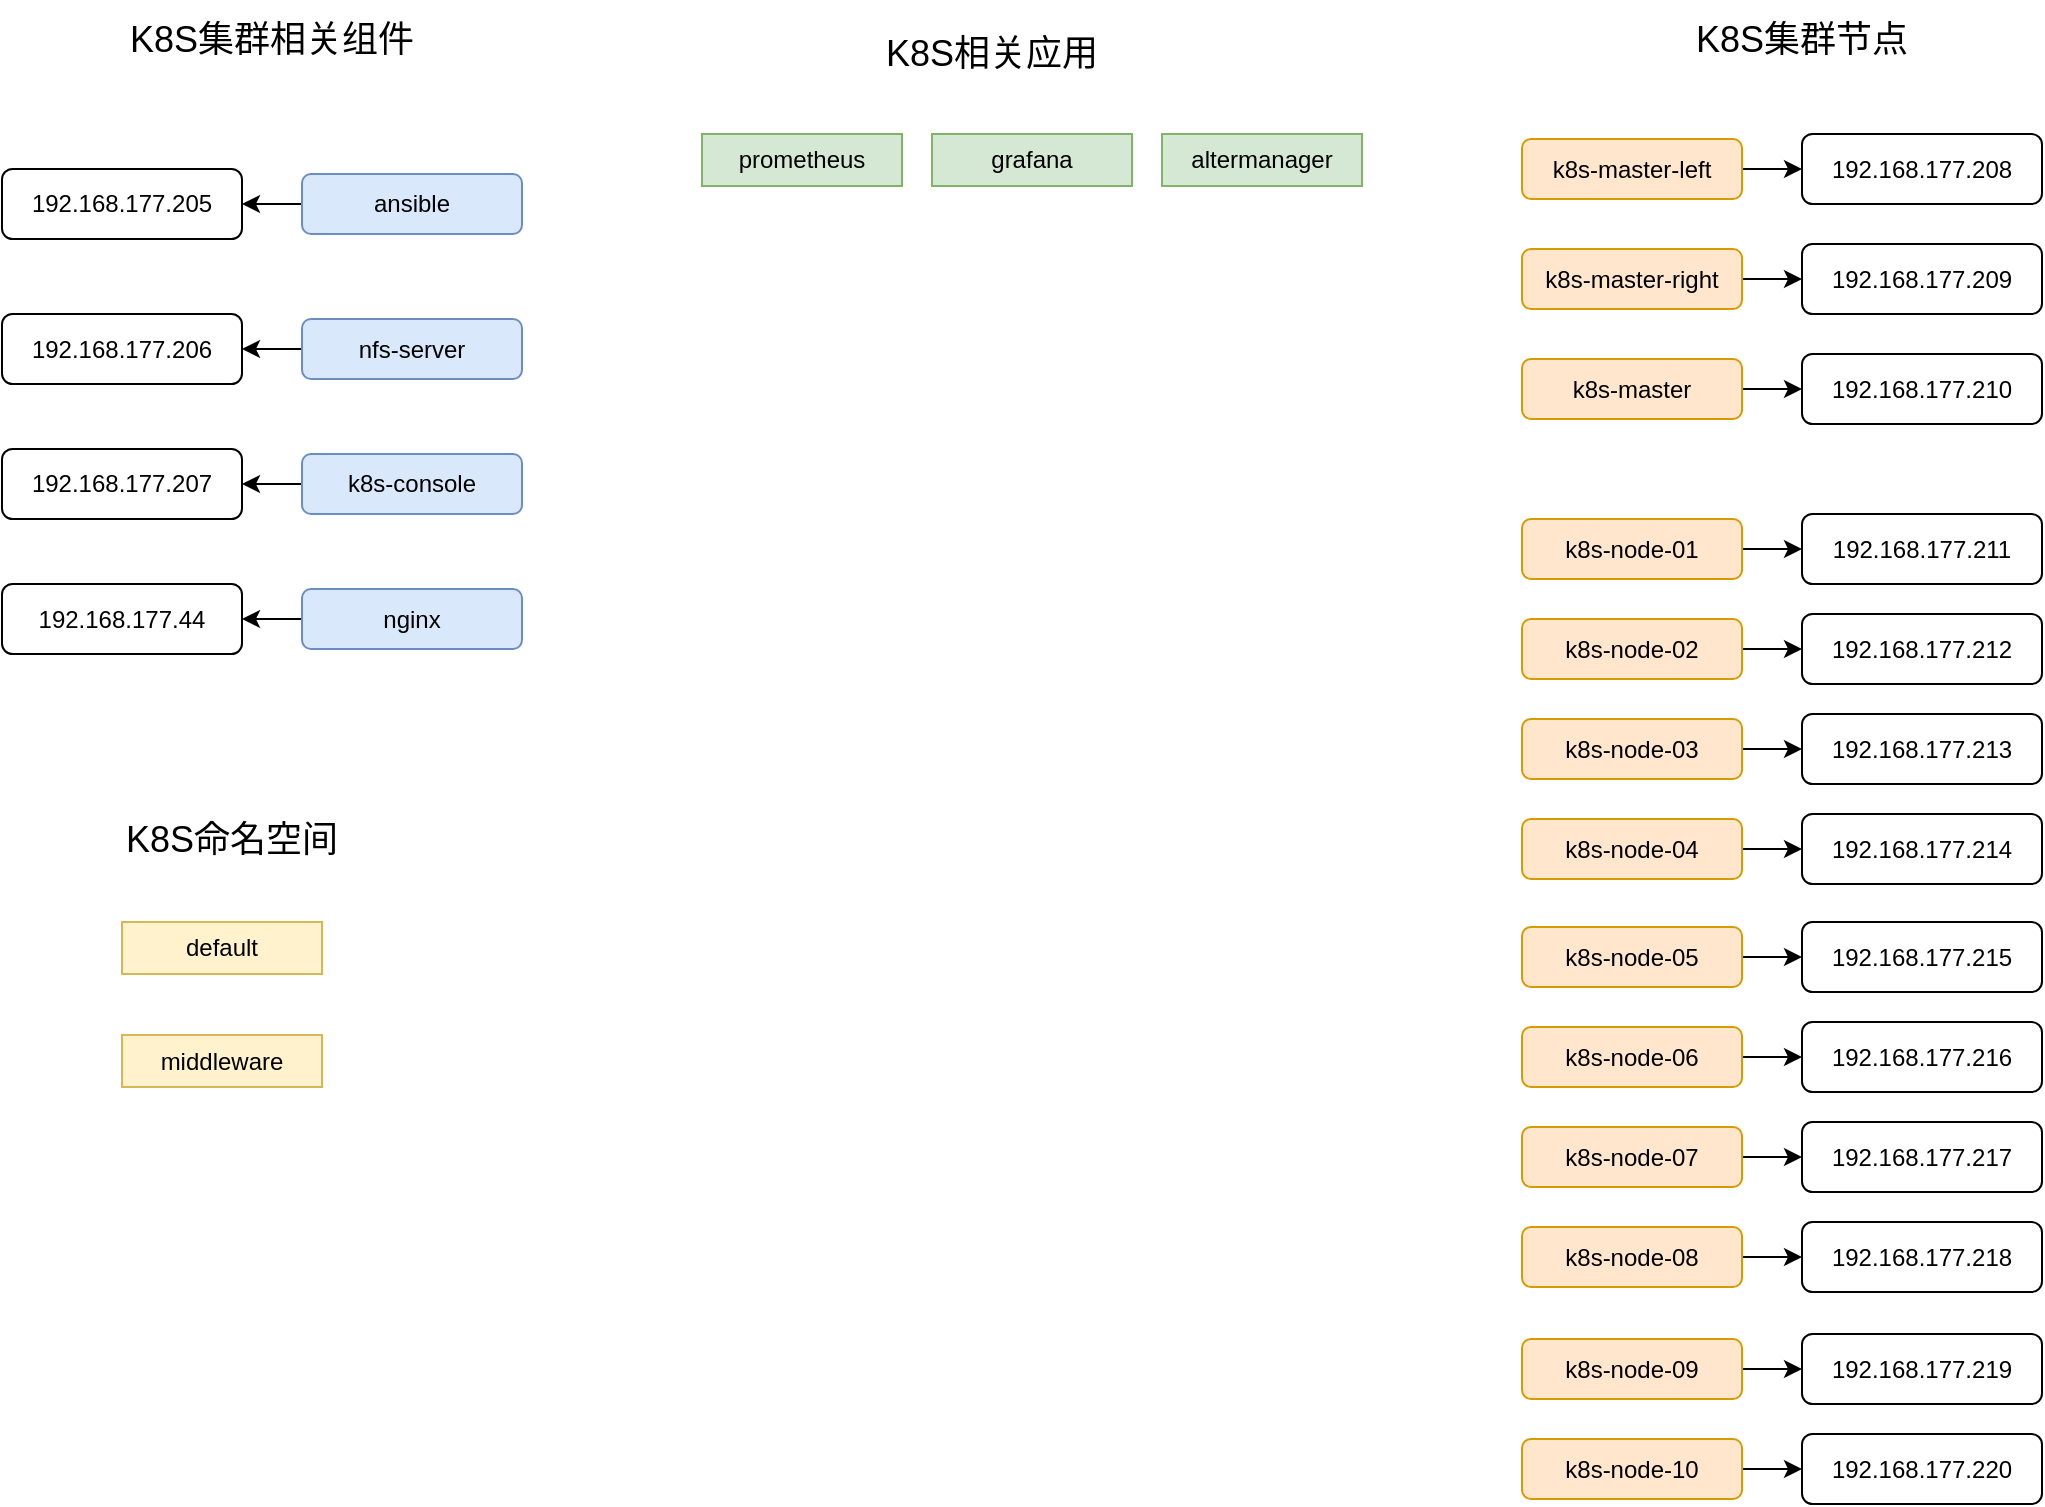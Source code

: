 <mxfile version="15.4.0" type="github">
  <diagram id="Ugncc8Sic4x95gNGHgsQ" name="Page-1">
    <mxGraphModel dx="1422" dy="794" grid="1" gridSize="10" guides="1" tooltips="1" connect="1" arrows="1" fold="1" page="1" pageScale="1" pageWidth="1169" pageHeight="827" math="0" shadow="0">
      <root>
        <mxCell id="0" />
        <mxCell id="1" parent="0" />
        <mxCell id="3A6PvHI4QzS-B_NsJ7uJ-6" value="" style="edgeStyle=orthogonalEdgeStyle;rounded=0;orthogonalLoop=1;jettySize=auto;html=1;" edge="1" parent="1" source="3A6PvHI4QzS-B_NsJ7uJ-4" target="3A6PvHI4QzS-B_NsJ7uJ-5">
          <mxGeometry relative="1" as="geometry" />
        </mxCell>
        <mxCell id="3A6PvHI4QzS-B_NsJ7uJ-4" value="k8s-master-right" style="rounded=1;whiteSpace=wrap;html=1;fillColor=#ffe6cc;strokeColor=#d79b00;" vertex="1" parent="1">
          <mxGeometry x="780" y="147.5" width="110" height="30" as="geometry" />
        </mxCell>
        <mxCell id="3A6PvHI4QzS-B_NsJ7uJ-5" value="192.168.177.209" style="rounded=1;whiteSpace=wrap;html=1;" vertex="1" parent="1">
          <mxGeometry x="920" y="145" width="120" height="35" as="geometry" />
        </mxCell>
        <mxCell id="3A6PvHI4QzS-B_NsJ7uJ-12" value="" style="edgeStyle=orthogonalEdgeStyle;rounded=0;orthogonalLoop=1;jettySize=auto;html=1;" edge="1" source="3A6PvHI4QzS-B_NsJ7uJ-14" target="3A6PvHI4QzS-B_NsJ7uJ-13" parent="1">
          <mxGeometry relative="1" as="geometry" />
        </mxCell>
        <mxCell id="3A6PvHI4QzS-B_NsJ7uJ-13" value="192.168.177.208" style="rounded=1;whiteSpace=wrap;html=1;" vertex="1" parent="1">
          <mxGeometry x="920" y="90" width="120" height="35" as="geometry" />
        </mxCell>
        <mxCell id="3A6PvHI4QzS-B_NsJ7uJ-14" value="k8s-master-left" style="rounded=1;whiteSpace=wrap;html=1;fillColor=#ffe6cc;strokeColor=#d79b00;" vertex="1" parent="1">
          <mxGeometry x="780" y="92.5" width="110" height="30" as="geometry" />
        </mxCell>
        <mxCell id="3A6PvHI4QzS-B_NsJ7uJ-15" value="" style="edgeStyle=orthogonalEdgeStyle;rounded=0;orthogonalLoop=1;jettySize=auto;html=1;" edge="1" parent="1" source="3A6PvHI4QzS-B_NsJ7uJ-17" target="3A6PvHI4QzS-B_NsJ7uJ-16">
          <mxGeometry relative="1" as="geometry" />
        </mxCell>
        <mxCell id="3A6PvHI4QzS-B_NsJ7uJ-16" value="192.168.177.211" style="rounded=1;whiteSpace=wrap;html=1;" vertex="1" parent="1">
          <mxGeometry x="920" y="280" width="120" height="35" as="geometry" />
        </mxCell>
        <mxCell id="3A6PvHI4QzS-B_NsJ7uJ-17" value="k8s-node-01" style="rounded=1;whiteSpace=wrap;html=1;fillColor=#ffe6cc;strokeColor=#d79b00;" vertex="1" parent="1">
          <mxGeometry x="780" y="282.5" width="110" height="30" as="geometry" />
        </mxCell>
        <mxCell id="3A6PvHI4QzS-B_NsJ7uJ-18" value="" style="edgeStyle=orthogonalEdgeStyle;rounded=0;orthogonalLoop=1;jettySize=auto;html=1;" edge="1" source="3A6PvHI4QzS-B_NsJ7uJ-20" target="3A6PvHI4QzS-B_NsJ7uJ-19" parent="1">
          <mxGeometry relative="1" as="geometry" />
        </mxCell>
        <mxCell id="3A6PvHI4QzS-B_NsJ7uJ-19" value="192.168.177.212" style="rounded=1;whiteSpace=wrap;html=1;" vertex="1" parent="1">
          <mxGeometry x="920" y="330" width="120" height="35" as="geometry" />
        </mxCell>
        <mxCell id="3A6PvHI4QzS-B_NsJ7uJ-20" value="k8s-node-02" style="rounded=1;whiteSpace=wrap;html=1;fillColor=#ffe6cc;strokeColor=#d79b00;" vertex="1" parent="1">
          <mxGeometry x="780" y="332.5" width="110" height="30" as="geometry" />
        </mxCell>
        <mxCell id="3A6PvHI4QzS-B_NsJ7uJ-21" value="" style="edgeStyle=orthogonalEdgeStyle;rounded=0;orthogonalLoop=1;jettySize=auto;html=1;" edge="1" source="3A6PvHI4QzS-B_NsJ7uJ-23" target="3A6PvHI4QzS-B_NsJ7uJ-22" parent="1">
          <mxGeometry relative="1" as="geometry" />
        </mxCell>
        <mxCell id="3A6PvHI4QzS-B_NsJ7uJ-22" value="192.168.177.213" style="rounded=1;whiteSpace=wrap;html=1;" vertex="1" parent="1">
          <mxGeometry x="920" y="380" width="120" height="35" as="geometry" />
        </mxCell>
        <mxCell id="3A6PvHI4QzS-B_NsJ7uJ-23" value="k8s-node-03" style="rounded=1;whiteSpace=wrap;html=1;fillColor=#ffe6cc;strokeColor=#d79b00;" vertex="1" parent="1">
          <mxGeometry x="780" y="382.5" width="110" height="30" as="geometry" />
        </mxCell>
        <mxCell id="3A6PvHI4QzS-B_NsJ7uJ-24" value="" style="edgeStyle=orthogonalEdgeStyle;rounded=0;orthogonalLoop=1;jettySize=auto;html=1;" edge="1" source="3A6PvHI4QzS-B_NsJ7uJ-26" target="3A6PvHI4QzS-B_NsJ7uJ-25" parent="1">
          <mxGeometry relative="1" as="geometry" />
        </mxCell>
        <mxCell id="3A6PvHI4QzS-B_NsJ7uJ-25" value="192.168.177.214" style="rounded=1;whiteSpace=wrap;html=1;" vertex="1" parent="1">
          <mxGeometry x="920" y="430" width="120" height="35" as="geometry" />
        </mxCell>
        <mxCell id="3A6PvHI4QzS-B_NsJ7uJ-26" value="k8s-node-04" style="rounded=1;whiteSpace=wrap;html=1;fillColor=#ffe6cc;strokeColor=#d79b00;" vertex="1" parent="1">
          <mxGeometry x="780" y="432.5" width="110" height="30" as="geometry" />
        </mxCell>
        <mxCell id="3A6PvHI4QzS-B_NsJ7uJ-27" value="" style="edgeStyle=orthogonalEdgeStyle;rounded=0;orthogonalLoop=1;jettySize=auto;html=1;" edge="1" source="3A6PvHI4QzS-B_NsJ7uJ-29" target="3A6PvHI4QzS-B_NsJ7uJ-28" parent="1">
          <mxGeometry relative="1" as="geometry" />
        </mxCell>
        <mxCell id="3A6PvHI4QzS-B_NsJ7uJ-28" value="192.168.177.215" style="rounded=1;whiteSpace=wrap;html=1;" vertex="1" parent="1">
          <mxGeometry x="920" y="484" width="120" height="35" as="geometry" />
        </mxCell>
        <mxCell id="3A6PvHI4QzS-B_NsJ7uJ-29" value="k8s-node-05" style="rounded=1;whiteSpace=wrap;html=1;fillColor=#ffe6cc;strokeColor=#d79b00;" vertex="1" parent="1">
          <mxGeometry x="780" y="486.5" width="110" height="30" as="geometry" />
        </mxCell>
        <mxCell id="3A6PvHI4QzS-B_NsJ7uJ-30" value="" style="edgeStyle=orthogonalEdgeStyle;rounded=0;orthogonalLoop=1;jettySize=auto;html=1;" edge="1" source="3A6PvHI4QzS-B_NsJ7uJ-32" target="3A6PvHI4QzS-B_NsJ7uJ-31" parent="1">
          <mxGeometry relative="1" as="geometry" />
        </mxCell>
        <mxCell id="3A6PvHI4QzS-B_NsJ7uJ-31" value="192.168.177.216" style="rounded=1;whiteSpace=wrap;html=1;" vertex="1" parent="1">
          <mxGeometry x="920" y="534" width="120" height="35" as="geometry" />
        </mxCell>
        <mxCell id="3A6PvHI4QzS-B_NsJ7uJ-32" value="k8s-node-06" style="rounded=1;whiteSpace=wrap;html=1;fillColor=#ffe6cc;strokeColor=#d79b00;" vertex="1" parent="1">
          <mxGeometry x="780" y="536.5" width="110" height="30" as="geometry" />
        </mxCell>
        <mxCell id="3A6PvHI4QzS-B_NsJ7uJ-33" value="" style="edgeStyle=orthogonalEdgeStyle;rounded=0;orthogonalLoop=1;jettySize=auto;html=1;" edge="1" source="3A6PvHI4QzS-B_NsJ7uJ-35" target="3A6PvHI4QzS-B_NsJ7uJ-34" parent="1">
          <mxGeometry relative="1" as="geometry" />
        </mxCell>
        <mxCell id="3A6PvHI4QzS-B_NsJ7uJ-34" value="192.168.177.217" style="rounded=1;whiteSpace=wrap;html=1;" vertex="1" parent="1">
          <mxGeometry x="920" y="584" width="120" height="35" as="geometry" />
        </mxCell>
        <mxCell id="3A6PvHI4QzS-B_NsJ7uJ-35" value="k8s-node-07" style="rounded=1;whiteSpace=wrap;html=1;fillColor=#ffe6cc;strokeColor=#d79b00;" vertex="1" parent="1">
          <mxGeometry x="780" y="586.5" width="110" height="30" as="geometry" />
        </mxCell>
        <mxCell id="3A6PvHI4QzS-B_NsJ7uJ-36" value="" style="edgeStyle=orthogonalEdgeStyle;rounded=0;orthogonalLoop=1;jettySize=auto;html=1;" edge="1" source="3A6PvHI4QzS-B_NsJ7uJ-38" target="3A6PvHI4QzS-B_NsJ7uJ-37" parent="1">
          <mxGeometry relative="1" as="geometry" />
        </mxCell>
        <mxCell id="3A6PvHI4QzS-B_NsJ7uJ-37" value="192.168.177.218" style="rounded=1;whiteSpace=wrap;html=1;" vertex="1" parent="1">
          <mxGeometry x="920" y="634" width="120" height="35" as="geometry" />
        </mxCell>
        <mxCell id="3A6PvHI4QzS-B_NsJ7uJ-38" value="k8s-node-08" style="rounded=1;whiteSpace=wrap;html=1;fillColor=#ffe6cc;strokeColor=#d79b00;" vertex="1" parent="1">
          <mxGeometry x="780" y="636.5" width="110" height="30" as="geometry" />
        </mxCell>
        <mxCell id="3A6PvHI4QzS-B_NsJ7uJ-39" value="" style="edgeStyle=orthogonalEdgeStyle;rounded=0;orthogonalLoop=1;jettySize=auto;html=1;" edge="1" source="3A6PvHI4QzS-B_NsJ7uJ-41" target="3A6PvHI4QzS-B_NsJ7uJ-40" parent="1">
          <mxGeometry relative="1" as="geometry" />
        </mxCell>
        <mxCell id="3A6PvHI4QzS-B_NsJ7uJ-40" value="192.168.177.219" style="rounded=1;whiteSpace=wrap;html=1;" vertex="1" parent="1">
          <mxGeometry x="920" y="690" width="120" height="35" as="geometry" />
        </mxCell>
        <mxCell id="3A6PvHI4QzS-B_NsJ7uJ-41" value="k8s-node-09" style="rounded=1;whiteSpace=wrap;html=1;fillColor=#ffe6cc;strokeColor=#d79b00;" vertex="1" parent="1">
          <mxGeometry x="780" y="692.5" width="110" height="30" as="geometry" />
        </mxCell>
        <mxCell id="3A6PvHI4QzS-B_NsJ7uJ-42" value="" style="edgeStyle=orthogonalEdgeStyle;rounded=0;orthogonalLoop=1;jettySize=auto;html=1;" edge="1" source="3A6PvHI4QzS-B_NsJ7uJ-44" target="3A6PvHI4QzS-B_NsJ7uJ-43" parent="1">
          <mxGeometry relative="1" as="geometry" />
        </mxCell>
        <mxCell id="3A6PvHI4QzS-B_NsJ7uJ-43" value="192.168.177.220" style="rounded=1;whiteSpace=wrap;html=1;" vertex="1" parent="1">
          <mxGeometry x="920" y="740" width="120" height="35" as="geometry" />
        </mxCell>
        <mxCell id="3A6PvHI4QzS-B_NsJ7uJ-44" value="k8s-node-10" style="rounded=1;whiteSpace=wrap;html=1;fillColor=#ffe6cc;strokeColor=#d79b00;" vertex="1" parent="1">
          <mxGeometry x="780" y="742.5" width="110" height="30" as="geometry" />
        </mxCell>
        <mxCell id="3A6PvHI4QzS-B_NsJ7uJ-46" value="" style="edgeStyle=orthogonalEdgeStyle;rounded=0;orthogonalLoop=1;jettySize=auto;html=1;" edge="1" source="3A6PvHI4QzS-B_NsJ7uJ-47" target="3A6PvHI4QzS-B_NsJ7uJ-48" parent="1">
          <mxGeometry relative="1" as="geometry" />
        </mxCell>
        <mxCell id="3A6PvHI4QzS-B_NsJ7uJ-47" value="k8s-master" style="rounded=1;whiteSpace=wrap;html=1;fillColor=#ffe6cc;strokeColor=#d79b00;" vertex="1" parent="1">
          <mxGeometry x="780" y="202.5" width="110" height="30" as="geometry" />
        </mxCell>
        <mxCell id="3A6PvHI4QzS-B_NsJ7uJ-48" value="192.168.177.210" style="rounded=1;whiteSpace=wrap;html=1;" vertex="1" parent="1">
          <mxGeometry x="920" y="200" width="120" height="35" as="geometry" />
        </mxCell>
        <mxCell id="3A6PvHI4QzS-B_NsJ7uJ-90" value="&lt;font style=&quot;font-size: 18px&quot;&gt;K8S集群节点&lt;/font&gt;" style="text;html=1;strokeColor=none;fillColor=none;align=center;verticalAlign=middle;whiteSpace=wrap;rounded=0;" vertex="1" parent="1">
          <mxGeometry x="850" y="23" width="140" height="40" as="geometry" />
        </mxCell>
        <mxCell id="3A6PvHI4QzS-B_NsJ7uJ-91" value="" style="edgeStyle=orthogonalEdgeStyle;rounded=0;orthogonalLoop=1;jettySize=auto;html=1;" edge="1" source="3A6PvHI4QzS-B_NsJ7uJ-93" target="3A6PvHI4QzS-B_NsJ7uJ-92" parent="1">
          <mxGeometry relative="1" as="geometry" />
        </mxCell>
        <mxCell id="3A6PvHI4QzS-B_NsJ7uJ-92" value="192.168.177.205" style="rounded=1;whiteSpace=wrap;html=1;" vertex="1" parent="1">
          <mxGeometry x="20" y="107.5" width="120" height="35" as="geometry" />
        </mxCell>
        <mxCell id="3A6PvHI4QzS-B_NsJ7uJ-93" value="ansible" style="rounded=1;whiteSpace=wrap;html=1;fillColor=#dae8fc;strokeColor=#6c8ebf;" vertex="1" parent="1">
          <mxGeometry x="170" y="110" width="110" height="30" as="geometry" />
        </mxCell>
        <mxCell id="3A6PvHI4QzS-B_NsJ7uJ-94" value="" style="edgeStyle=orthogonalEdgeStyle;rounded=0;orthogonalLoop=1;jettySize=auto;html=1;" edge="1" source="3A6PvHI4QzS-B_NsJ7uJ-96" target="3A6PvHI4QzS-B_NsJ7uJ-95" parent="1">
          <mxGeometry relative="1" as="geometry" />
        </mxCell>
        <mxCell id="3A6PvHI4QzS-B_NsJ7uJ-95" value="192.168.177.206" style="rounded=1;whiteSpace=wrap;html=1;" vertex="1" parent="1">
          <mxGeometry x="20" y="180" width="120" height="35" as="geometry" />
        </mxCell>
        <mxCell id="3A6PvHI4QzS-B_NsJ7uJ-96" value="nfs-server" style="rounded=1;whiteSpace=wrap;html=1;fillColor=#dae8fc;strokeColor=#6c8ebf;" vertex="1" parent="1">
          <mxGeometry x="170" y="182.5" width="110" height="30" as="geometry" />
        </mxCell>
        <mxCell id="3A6PvHI4QzS-B_NsJ7uJ-97" value="" style="edgeStyle=orthogonalEdgeStyle;rounded=0;orthogonalLoop=1;jettySize=auto;html=1;" edge="1" source="3A6PvHI4QzS-B_NsJ7uJ-99" target="3A6PvHI4QzS-B_NsJ7uJ-98" parent="1">
          <mxGeometry relative="1" as="geometry" />
        </mxCell>
        <mxCell id="3A6PvHI4QzS-B_NsJ7uJ-98" value="192.168.177.207" style="rounded=1;whiteSpace=wrap;html=1;" vertex="1" parent="1">
          <mxGeometry x="20" y="247.5" width="120" height="35" as="geometry" />
        </mxCell>
        <mxCell id="3A6PvHI4QzS-B_NsJ7uJ-99" value="k8s-console" style="rounded=1;whiteSpace=wrap;html=1;fillColor=#dae8fc;strokeColor=#6c8ebf;" vertex="1" parent="1">
          <mxGeometry x="170" y="250" width="110" height="30" as="geometry" />
        </mxCell>
        <mxCell id="3A6PvHI4QzS-B_NsJ7uJ-100" value="" style="edgeStyle=orthogonalEdgeStyle;rounded=0;orthogonalLoop=1;jettySize=auto;html=1;" edge="1" source="3A6PvHI4QzS-B_NsJ7uJ-102" target="3A6PvHI4QzS-B_NsJ7uJ-101" parent="1">
          <mxGeometry relative="1" as="geometry" />
        </mxCell>
        <mxCell id="3A6PvHI4QzS-B_NsJ7uJ-101" value="192.168.177.44" style="rounded=1;whiteSpace=wrap;html=1;" vertex="1" parent="1">
          <mxGeometry x="20" y="315" width="120" height="35" as="geometry" />
        </mxCell>
        <mxCell id="3A6PvHI4QzS-B_NsJ7uJ-102" value="nginx" style="rounded=1;whiteSpace=wrap;html=1;fillColor=#dae8fc;strokeColor=#6c8ebf;" vertex="1" parent="1">
          <mxGeometry x="170" y="317.5" width="110" height="30" as="geometry" />
        </mxCell>
        <mxCell id="3A6PvHI4QzS-B_NsJ7uJ-103" value="&lt;font style=&quot;font-size: 18px&quot;&gt;K8S集群相关组件&lt;/font&gt;" style="text;html=1;strokeColor=none;fillColor=none;align=center;verticalAlign=middle;whiteSpace=wrap;rounded=0;" vertex="1" parent="1">
          <mxGeometry x="70" y="23" width="170" height="40" as="geometry" />
        </mxCell>
        <mxCell id="3A6PvHI4QzS-B_NsJ7uJ-105" value="&lt;font style=&quot;font-size: 18px&quot;&gt;K8S相关应用&lt;/font&gt;" style="text;html=1;strokeColor=none;fillColor=none;align=center;verticalAlign=middle;whiteSpace=wrap;rounded=0;" vertex="1" parent="1">
          <mxGeometry x="430" y="30" width="170" height="40" as="geometry" />
        </mxCell>
        <mxCell id="3A6PvHI4QzS-B_NsJ7uJ-106" value="&lt;font style=&quot;font-size: 18px&quot;&gt;K8S命名空间&lt;/font&gt;" style="text;html=1;strokeColor=none;fillColor=none;align=center;verticalAlign=middle;whiteSpace=wrap;rounded=0;" vertex="1" parent="1">
          <mxGeometry x="50" y="422.5" width="170" height="40" as="geometry" />
        </mxCell>
        <mxCell id="3A6PvHI4QzS-B_NsJ7uJ-107" value="default" style="rounded=0;whiteSpace=wrap;html=1;fillColor=#fff2cc;strokeColor=#d6b656;" vertex="1" parent="1">
          <mxGeometry x="80" y="484" width="100" height="26" as="geometry" />
        </mxCell>
        <mxCell id="3A6PvHI4QzS-B_NsJ7uJ-108" value="middleware" style="rounded=0;whiteSpace=wrap;html=1;fillColor=#fff2cc;strokeColor=#d6b656;" vertex="1" parent="1">
          <mxGeometry x="80" y="540.5" width="100" height="26" as="geometry" />
        </mxCell>
        <mxCell id="3A6PvHI4QzS-B_NsJ7uJ-110" value="prometheus" style="rounded=0;whiteSpace=wrap;html=1;fillColor=#d5e8d4;strokeColor=#82b366;" vertex="1" parent="1">
          <mxGeometry x="370" y="90" width="100" height="26" as="geometry" />
        </mxCell>
        <mxCell id="3A6PvHI4QzS-B_NsJ7uJ-111" value="grafana" style="rounded=0;whiteSpace=wrap;html=1;fillColor=#d5e8d4;strokeColor=#82b366;" vertex="1" parent="1">
          <mxGeometry x="485" y="90" width="100" height="26" as="geometry" />
        </mxCell>
        <mxCell id="3A6PvHI4QzS-B_NsJ7uJ-112" value="altermanager" style="rounded=0;whiteSpace=wrap;html=1;fillColor=#d5e8d4;strokeColor=#82b366;" vertex="1" parent="1">
          <mxGeometry x="600" y="90" width="100" height="26" as="geometry" />
        </mxCell>
      </root>
    </mxGraphModel>
  </diagram>
</mxfile>
